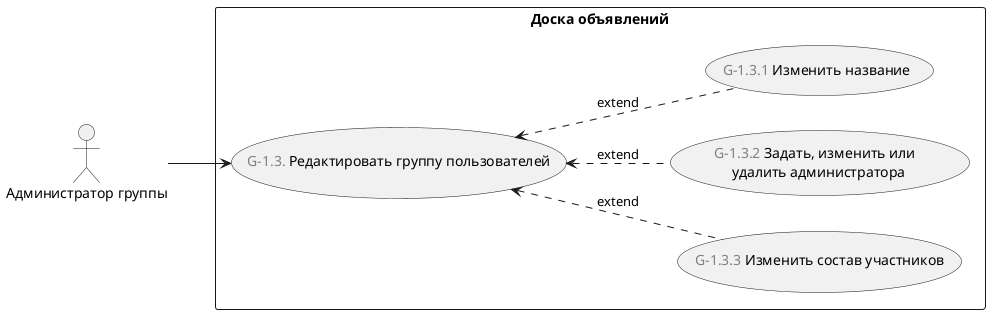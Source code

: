 ﻿@startuml
'https://plantuml.com/use-case-diagram

left to right direction

:Администратор группы: as admin

rectangle "Доска объявлений" {
    (<font color="gray">G-1.3.</font> Редактировать группу пользователей) as edit_usergroup
    admin --> edit_usergroup
    
    edit_usergroup <.. (<font color="gray">G-1.3.3</font> Изменить состав участников) : extend
    edit_usergroup <.. (<font color="gray">G-1.3.2</font> Задать, изменить или \n удалить администратора) : extend
    edit_usergroup <.. (<font color="gray">G-1.3.1</font> Изменить название) : extend
}

@enduml